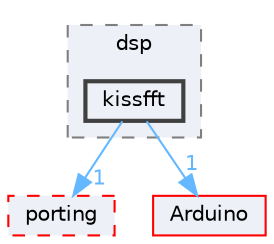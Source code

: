 digraph "Face_Access_inferencing/src/edge-impulse-sdk/dsp/kissfft"
{
 // LATEX_PDF_SIZE
  bgcolor="transparent";
  edge [fontname=Helvetica,fontsize=10,labelfontname=Helvetica,labelfontsize=10];
  node [fontname=Helvetica,fontsize=10,shape=box,height=0.2,width=0.4];
  compound=true
  subgraph clusterdir_886b43ea9b160eca43e3ca1bc455c6fc {
    graph [ bgcolor="#edf0f7", pencolor="grey50", label="dsp", fontname=Helvetica,fontsize=10 style="filled,dashed", URL="dir_886b43ea9b160eca43e3ca1bc455c6fc.html",tooltip=""]
  dir_a1eaac85e606a68b338be956a9aa4176 [label="kissfft", fillcolor="#edf0f7", color="grey25", style="filled,bold", URL="dir_a1eaac85e606a68b338be956a9aa4176.html",tooltip=""];
  }
  dir_77876a311ad5c794abf7dab690b99819 [label="porting", fillcolor="#edf0f7", color="red", style="filled,dashed", URL="dir_77876a311ad5c794abf7dab690b99819.html",tooltip=""];
  dir_a991eec27578c865874ede3d8ec657c2 [label="Arduino", fillcolor="#edf0f7", color="red", style="filled", URL="dir_a991eec27578c865874ede3d8ec657c2.html",tooltip=""];
  dir_a1eaac85e606a68b338be956a9aa4176->dir_77876a311ad5c794abf7dab690b99819 [headlabel="1", labeldistance=1.5 headhref="dir_000169_000243.html" href="dir_000169_000243.html" color="steelblue1" fontcolor="steelblue1"];
  dir_a1eaac85e606a68b338be956a9aa4176->dir_a991eec27578c865874ede3d8ec657c2 [headlabel="1", labeldistance=1.5 headhref="dir_000169_000014.html" href="dir_000169_000014.html" color="steelblue1" fontcolor="steelblue1"];
}
